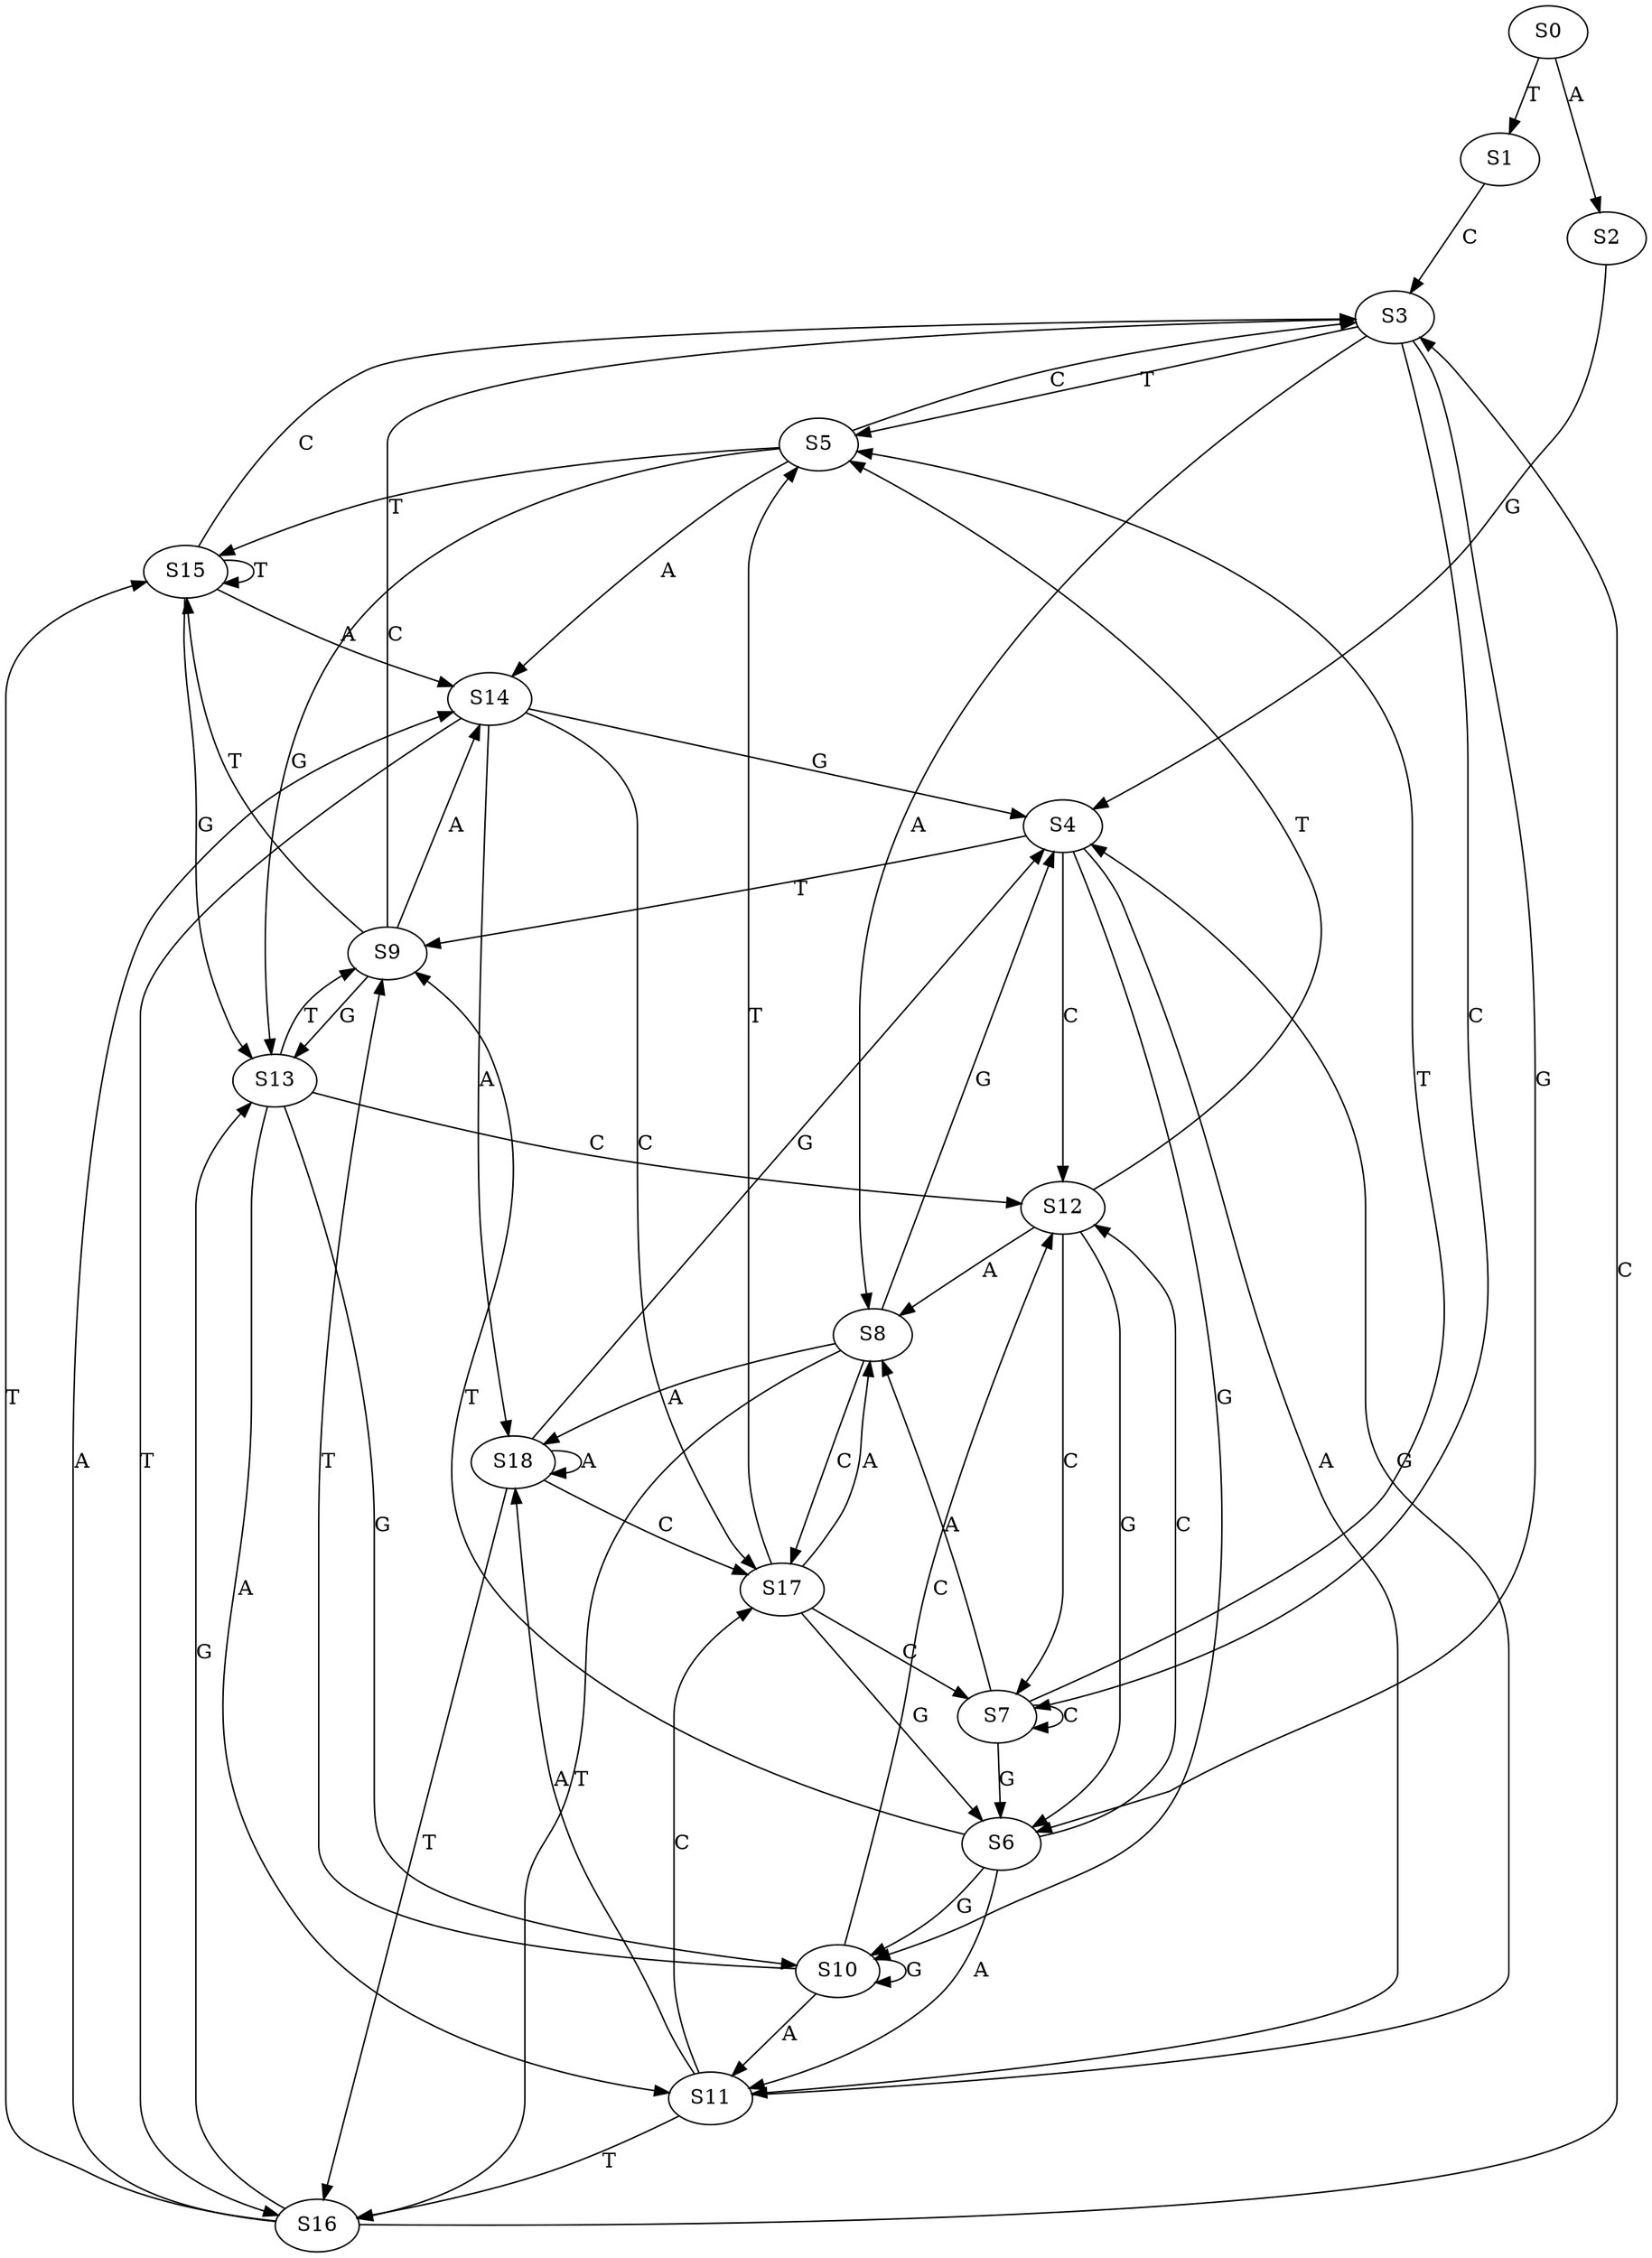 strict digraph  {
	S0 -> S1 [ label = T ];
	S0 -> S2 [ label = A ];
	S1 -> S3 [ label = C ];
	S2 -> S4 [ label = G ];
	S3 -> S5 [ label = T ];
	S3 -> S6 [ label = G ];
	S3 -> S7 [ label = C ];
	S3 -> S8 [ label = A ];
	S4 -> S9 [ label = T ];
	S4 -> S10 [ label = G ];
	S4 -> S11 [ label = A ];
	S4 -> S12 [ label = C ];
	S5 -> S13 [ label = G ];
	S5 -> S3 [ label = C ];
	S5 -> S14 [ label = A ];
	S5 -> S15 [ label = T ];
	S6 -> S10 [ label = G ];
	S6 -> S9 [ label = T ];
	S6 -> S11 [ label = A ];
	S6 -> S12 [ label = C ];
	S7 -> S6 [ label = G ];
	S7 -> S7 [ label = C ];
	S7 -> S8 [ label = A ];
	S7 -> S5 [ label = T ];
	S8 -> S4 [ label = G ];
	S8 -> S16 [ label = T ];
	S8 -> S17 [ label = C ];
	S8 -> S18 [ label = A ];
	S9 -> S14 [ label = A ];
	S9 -> S3 [ label = C ];
	S9 -> S13 [ label = G ];
	S9 -> S15 [ label = T ];
	S10 -> S11 [ label = A ];
	S10 -> S9 [ label = T ];
	S10 -> S10 [ label = G ];
	S10 -> S12 [ label = C ];
	S11 -> S4 [ label = G ];
	S11 -> S18 [ label = A ];
	S11 -> S17 [ label = C ];
	S11 -> S16 [ label = T ];
	S12 -> S7 [ label = C ];
	S12 -> S5 [ label = T ];
	S12 -> S6 [ label = G ];
	S12 -> S8 [ label = A ];
	S13 -> S11 [ label = A ];
	S13 -> S9 [ label = T ];
	S13 -> S12 [ label = C ];
	S13 -> S10 [ label = G ];
	S14 -> S4 [ label = G ];
	S14 -> S16 [ label = T ];
	S14 -> S18 [ label = A ];
	S14 -> S17 [ label = C ];
	S15 -> S3 [ label = C ];
	S15 -> S13 [ label = G ];
	S15 -> S15 [ label = T ];
	S15 -> S14 [ label = A ];
	S16 -> S14 [ label = A ];
	S16 -> S3 [ label = C ];
	S16 -> S15 [ label = T ];
	S16 -> S13 [ label = G ];
	S17 -> S8 [ label = A ];
	S17 -> S5 [ label = T ];
	S17 -> S7 [ label = C ];
	S17 -> S6 [ label = G ];
	S18 -> S16 [ label = T ];
	S18 -> S17 [ label = C ];
	S18 -> S4 [ label = G ];
	S18 -> S18 [ label = A ];
}

